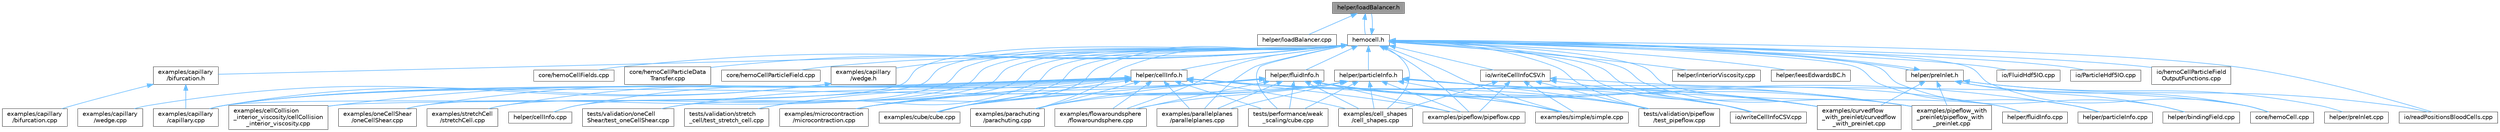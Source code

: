 digraph "helper/loadBalancer.h"
{
 // LATEX_PDF_SIZE
  bgcolor="transparent";
  edge [fontname=Helvetica,fontsize=10,labelfontname=Helvetica,labelfontsize=10];
  node [fontname=Helvetica,fontsize=10,shape=box,height=0.2,width=0.4];
  Node1 [id="Node000001",label="helper/loadBalancer.h",height=0.2,width=0.4,color="gray40", fillcolor="grey60", style="filled", fontcolor="black",tooltip=" "];
  Node1 -> Node2 [id="edge1_Node000001_Node000002",dir="back",color="steelblue1",style="solid",tooltip=" "];
  Node2 [id="Node000002",label="helper/loadBalancer.cpp",height=0.2,width=0.4,color="grey40", fillcolor="white", style="filled",URL="$loadBalancer_8cpp.html",tooltip=" "];
  Node1 -> Node3 [id="edge2_Node000001_Node000003",dir="back",color="steelblue1",style="solid",tooltip=" "];
  Node3 [id="Node000003",label="hemocell.h",height=0.2,width=0.4,color="grey40", fillcolor="white", style="filled",URL="$hemocell_8h.html",tooltip=" "];
  Node3 -> Node4 [id="edge3_Node000003_Node000004",dir="back",color="steelblue1",style="solid",tooltip=" "];
  Node4 [id="Node000004",label="core/hemoCell.cpp",height=0.2,width=0.4,color="grey40", fillcolor="white", style="filled",URL="$hemoCell_8cpp.html",tooltip=" "];
  Node3 -> Node5 [id="edge4_Node000003_Node000005",dir="back",color="steelblue1",style="solid",tooltip=" "];
  Node5 [id="Node000005",label="core/hemoCellFields.cpp",height=0.2,width=0.4,color="grey40", fillcolor="white", style="filled",URL="$hemoCellFields_8cpp.html",tooltip=" "];
  Node3 -> Node6 [id="edge5_Node000003_Node000006",dir="back",color="steelblue1",style="solid",tooltip=" "];
  Node6 [id="Node000006",label="core/hemoCellParticleData\lTransfer.cpp",height=0.2,width=0.4,color="grey40", fillcolor="white", style="filled",URL="$hemoCellParticleDataTransfer_8cpp.html",tooltip=" "];
  Node3 -> Node7 [id="edge6_Node000003_Node000007",dir="back",color="steelblue1",style="solid",tooltip=" "];
  Node7 [id="Node000007",label="core/hemoCellParticleField.cpp",height=0.2,width=0.4,color="grey40", fillcolor="white", style="filled",URL="$hemoCellParticleField_8cpp.html",tooltip=" "];
  Node3 -> Node8 [id="edge7_Node000003_Node000008",dir="back",color="steelblue1",style="solid",tooltip=" "];
  Node8 [id="Node000008",label="examples/capillary\l/bifurcation.h",height=0.2,width=0.4,color="grey40", fillcolor="white", style="filled",URL="$bifurcation_8h.html",tooltip=" "];
  Node8 -> Node9 [id="edge8_Node000008_Node000009",dir="back",color="steelblue1",style="solid",tooltip=" "];
  Node9 [id="Node000009",label="examples/capillary\l/bifurcation.cpp",height=0.2,width=0.4,color="grey40", fillcolor="white", style="filled",URL="$bifurcation_8cpp.html",tooltip=" "];
  Node8 -> Node10 [id="edge9_Node000008_Node000010",dir="back",color="steelblue1",style="solid",tooltip=" "];
  Node10 [id="Node000010",label="examples/capillary\l/capillary.cpp",height=0.2,width=0.4,color="grey40", fillcolor="white", style="filled",URL="$capillary_8cpp.html",tooltip=" "];
  Node3 -> Node10 [id="edge10_Node000003_Node000010",dir="back",color="steelblue1",style="solid",tooltip=" "];
  Node3 -> Node11 [id="edge11_Node000003_Node000011",dir="back",color="steelblue1",style="solid",tooltip=" "];
  Node11 [id="Node000011",label="examples/capillary\l/wedge.h",height=0.2,width=0.4,color="grey40", fillcolor="white", style="filled",URL="$wedge_8h.html",tooltip=" "];
  Node11 -> Node10 [id="edge12_Node000011_Node000010",dir="back",color="steelblue1",style="solid",tooltip=" "];
  Node11 -> Node12 [id="edge13_Node000011_Node000012",dir="back",color="steelblue1",style="solid",tooltip=" "];
  Node12 [id="Node000012",label="examples/capillary\l/wedge.cpp",height=0.2,width=0.4,color="grey40", fillcolor="white", style="filled",URL="$wedge_8cpp.html",tooltip=" "];
  Node3 -> Node13 [id="edge14_Node000003_Node000013",dir="back",color="steelblue1",style="solid",tooltip=" "];
  Node13 [id="Node000013",label="examples/cellCollision\l_interior_viscosity/cellCollision\l_interior_viscosity.cpp",height=0.2,width=0.4,color="grey40", fillcolor="white", style="filled",URL="$cellCollision__interior__viscosity_8cpp.html",tooltip=" "];
  Node3 -> Node14 [id="edge15_Node000003_Node000014",dir="back",color="steelblue1",style="solid",tooltip=" "];
  Node14 [id="Node000014",label="examples/cell_shapes\l/cell_shapes.cpp",height=0.2,width=0.4,color="grey40", fillcolor="white", style="filled",URL="$cell__shapes_8cpp.html",tooltip=" "];
  Node3 -> Node15 [id="edge16_Node000003_Node000015",dir="back",color="steelblue1",style="solid",tooltip=" "];
  Node15 [id="Node000015",label="examples/cube/cube.cpp",height=0.2,width=0.4,color="grey40", fillcolor="white", style="filled",URL="$examples_2cube_2cube_8cpp.html",tooltip=" "];
  Node3 -> Node16 [id="edge17_Node000003_Node000016",dir="back",color="steelblue1",style="solid",tooltip=" "];
  Node16 [id="Node000016",label="examples/curvedflow\l_with_preinlet/curvedflow\l_with_preinlet.cpp",height=0.2,width=0.4,color="grey40", fillcolor="white", style="filled",URL="$curvedflow__with__preinlet_8cpp.html",tooltip=" "];
  Node3 -> Node17 [id="edge18_Node000003_Node000017",dir="back",color="steelblue1",style="solid",tooltip=" "];
  Node17 [id="Node000017",label="examples/flowaroundsphere\l/flowaroundsphere.cpp",height=0.2,width=0.4,color="grey40", fillcolor="white", style="filled",URL="$flowaroundsphere_8cpp.html",tooltip=" "];
  Node3 -> Node18 [id="edge19_Node000003_Node000018",dir="back",color="steelblue1",style="solid",tooltip=" "];
  Node18 [id="Node000018",label="examples/microcontraction\l/microcontraction.cpp",height=0.2,width=0.4,color="grey40", fillcolor="white", style="filled",URL="$microcontraction_8cpp.html",tooltip=" "];
  Node3 -> Node19 [id="edge20_Node000003_Node000019",dir="back",color="steelblue1",style="solid",tooltip=" "];
  Node19 [id="Node000019",label="examples/oneCellShear\l/oneCellShear.cpp",height=0.2,width=0.4,color="grey40", fillcolor="white", style="filled",URL="$oneCellShear_8cpp.html",tooltip=" "];
  Node3 -> Node20 [id="edge21_Node000003_Node000020",dir="back",color="steelblue1",style="solid",tooltip=" "];
  Node20 [id="Node000020",label="examples/parachuting\l/parachuting.cpp",height=0.2,width=0.4,color="grey40", fillcolor="white", style="filled",URL="$parachuting_8cpp.html",tooltip=" "];
  Node3 -> Node21 [id="edge22_Node000003_Node000021",dir="back",color="steelblue1",style="solid",tooltip=" "];
  Node21 [id="Node000021",label="examples/parallelplanes\l/parallelplanes.cpp",height=0.2,width=0.4,color="grey40", fillcolor="white", style="filled",URL="$parallelplanes_8cpp.html",tooltip=" "];
  Node3 -> Node22 [id="edge23_Node000003_Node000022",dir="back",color="steelblue1",style="solid",tooltip=" "];
  Node22 [id="Node000022",label="examples/pipeflow/pipeflow.cpp",height=0.2,width=0.4,color="grey40", fillcolor="white", style="filled",URL="$pipeflow_8cpp.html",tooltip=" "];
  Node3 -> Node23 [id="edge24_Node000003_Node000023",dir="back",color="steelblue1",style="solid",tooltip=" "];
  Node23 [id="Node000023",label="examples/pipeflow_with\l_preinlet/pipeflow_with\l_preinlet.cpp",height=0.2,width=0.4,color="grey40", fillcolor="white", style="filled",URL="$pipeflow__with__preinlet_8cpp.html",tooltip=" "];
  Node3 -> Node24 [id="edge25_Node000003_Node000024",dir="back",color="steelblue1",style="solid",tooltip=" "];
  Node24 [id="Node000024",label="examples/simple/simple.cpp",height=0.2,width=0.4,color="grey40", fillcolor="white", style="filled",URL="$simple_8cpp.html",tooltip=" "];
  Node3 -> Node25 [id="edge26_Node000003_Node000025",dir="back",color="steelblue1",style="solid",tooltip=" "];
  Node25 [id="Node000025",label="examples/stretchCell\l/stretchCell.cpp",height=0.2,width=0.4,color="grey40", fillcolor="white", style="filled",URL="$stretchCell_8cpp.html",tooltip=" "];
  Node3 -> Node26 [id="edge27_Node000003_Node000026",dir="back",color="steelblue1",style="solid",tooltip=" "];
  Node26 [id="Node000026",label="helper/bindingField.cpp",height=0.2,width=0.4,color="grey40", fillcolor="white", style="filled",URL="$bindingField_8cpp.html",tooltip=" "];
  Node3 -> Node27 [id="edge28_Node000003_Node000027",dir="back",color="steelblue1",style="solid",tooltip=" "];
  Node27 [id="Node000027",label="helper/cellInfo.cpp",height=0.2,width=0.4,color="grey40", fillcolor="white", style="filled",URL="$cellInfo_8cpp.html",tooltip=" "];
  Node3 -> Node28 [id="edge29_Node000003_Node000028",dir="back",color="steelblue1",style="solid",tooltip=" "];
  Node28 [id="Node000028",label="helper/cellInfo.h",height=0.2,width=0.4,color="grey40", fillcolor="white", style="filled",URL="$cellInfo_8h.html",tooltip=" "];
  Node28 -> Node10 [id="edge30_Node000028_Node000010",dir="back",color="steelblue1",style="solid",tooltip=" "];
  Node28 -> Node13 [id="edge31_Node000028_Node000013",dir="back",color="steelblue1",style="solid",tooltip=" "];
  Node28 -> Node14 [id="edge32_Node000028_Node000014",dir="back",color="steelblue1",style="solid",tooltip=" "];
  Node28 -> Node15 [id="edge33_Node000028_Node000015",dir="back",color="steelblue1",style="solid",tooltip=" "];
  Node28 -> Node16 [id="edge34_Node000028_Node000016",dir="back",color="steelblue1",style="solid",tooltip=" "];
  Node28 -> Node17 [id="edge35_Node000028_Node000017",dir="back",color="steelblue1",style="solid",tooltip=" "];
  Node28 -> Node18 [id="edge36_Node000028_Node000018",dir="back",color="steelblue1",style="solid",tooltip=" "];
  Node28 -> Node19 [id="edge37_Node000028_Node000019",dir="back",color="steelblue1",style="solid",tooltip=" "];
  Node28 -> Node20 [id="edge38_Node000028_Node000020",dir="back",color="steelblue1",style="solid",tooltip=" "];
  Node28 -> Node21 [id="edge39_Node000028_Node000021",dir="back",color="steelblue1",style="solid",tooltip=" "];
  Node28 -> Node22 [id="edge40_Node000028_Node000022",dir="back",color="steelblue1",style="solid",tooltip=" "];
  Node28 -> Node23 [id="edge41_Node000028_Node000023",dir="back",color="steelblue1",style="solid",tooltip=" "];
  Node28 -> Node24 [id="edge42_Node000028_Node000024",dir="back",color="steelblue1",style="solid",tooltip=" "];
  Node28 -> Node25 [id="edge43_Node000028_Node000025",dir="back",color="steelblue1",style="solid",tooltip=" "];
  Node28 -> Node27 [id="edge44_Node000028_Node000027",dir="back",color="steelblue1",style="solid",tooltip=" "];
  Node28 -> Node29 [id="edge45_Node000028_Node000029",dir="back",color="steelblue1",style="solid",tooltip=" "];
  Node29 [id="Node000029",label="io/writeCellInfoCSV.cpp",height=0.2,width=0.4,color="grey40", fillcolor="white", style="filled",URL="$writeCellInfoCSV_8cpp.html",tooltip=" "];
  Node28 -> Node30 [id="edge46_Node000028_Node000030",dir="back",color="steelblue1",style="solid",tooltip=" "];
  Node30 [id="Node000030",label="tests/performance/weak\l_scaling/cube.cpp",height=0.2,width=0.4,color="grey40", fillcolor="white", style="filled",URL="$tests_2performance_2weak__scaling_2cube_8cpp.html",tooltip=" "];
  Node28 -> Node31 [id="edge47_Node000028_Node000031",dir="back",color="steelblue1",style="solid",tooltip=" "];
  Node31 [id="Node000031",label="tests/validation/oneCell\lShear/test_oneCellShear.cpp",height=0.2,width=0.4,color="grey40", fillcolor="white", style="filled",URL="$test__oneCellShear_8cpp.html",tooltip=" "];
  Node28 -> Node32 [id="edge48_Node000028_Node000032",dir="back",color="steelblue1",style="solid",tooltip=" "];
  Node32 [id="Node000032",label="tests/validation/pipeflow\l/test_pipeflow.cpp",height=0.2,width=0.4,color="grey40", fillcolor="white", style="filled",URL="$test__pipeflow_8cpp.html",tooltip=" "];
  Node28 -> Node33 [id="edge49_Node000028_Node000033",dir="back",color="steelblue1",style="solid",tooltip=" "];
  Node33 [id="Node000033",label="tests/validation/stretch\l_cell/test_stretch_cell.cpp",height=0.2,width=0.4,color="grey40", fillcolor="white", style="filled",URL="$test__stretch__cell_8cpp.html",tooltip=" "];
  Node3 -> Node34 [id="edge50_Node000003_Node000034",dir="back",color="steelblue1",style="solid",tooltip=" "];
  Node34 [id="Node000034",label="helper/fluidInfo.cpp",height=0.2,width=0.4,color="grey40", fillcolor="white", style="filled",URL="$fluidInfo_8cpp.html",tooltip=" "];
  Node3 -> Node35 [id="edge51_Node000003_Node000035",dir="back",color="steelblue1",style="solid",tooltip=" "];
  Node35 [id="Node000035",label="helper/fluidInfo.h",height=0.2,width=0.4,color="grey40", fillcolor="white", style="filled",URL="$fluidInfo_8h.html",tooltip=" "];
  Node35 -> Node10 [id="edge52_Node000035_Node000010",dir="back",color="steelblue1",style="solid",tooltip=" "];
  Node35 -> Node14 [id="edge53_Node000035_Node000014",dir="back",color="steelblue1",style="solid",tooltip=" "];
  Node35 -> Node15 [id="edge54_Node000035_Node000015",dir="back",color="steelblue1",style="solid",tooltip=" "];
  Node35 -> Node16 [id="edge55_Node000035_Node000016",dir="back",color="steelblue1",style="solid",tooltip=" "];
  Node35 -> Node17 [id="edge56_Node000035_Node000017",dir="back",color="steelblue1",style="solid",tooltip=" "];
  Node35 -> Node18 [id="edge57_Node000035_Node000018",dir="back",color="steelblue1",style="solid",tooltip=" "];
  Node35 -> Node20 [id="edge58_Node000035_Node000020",dir="back",color="steelblue1",style="solid",tooltip=" "];
  Node35 -> Node21 [id="edge59_Node000035_Node000021",dir="back",color="steelblue1",style="solid",tooltip=" "];
  Node35 -> Node22 [id="edge60_Node000035_Node000022",dir="back",color="steelblue1",style="solid",tooltip=" "];
  Node35 -> Node23 [id="edge61_Node000035_Node000023",dir="back",color="steelblue1",style="solid",tooltip=" "];
  Node35 -> Node24 [id="edge62_Node000035_Node000024",dir="back",color="steelblue1",style="solid",tooltip=" "];
  Node35 -> Node34 [id="edge63_Node000035_Node000034",dir="back",color="steelblue1",style="solid",tooltip=" "];
  Node35 -> Node30 [id="edge64_Node000035_Node000030",dir="back",color="steelblue1",style="solid",tooltip=" "];
  Node35 -> Node32 [id="edge65_Node000035_Node000032",dir="back",color="steelblue1",style="solid",tooltip=" "];
  Node3 -> Node36 [id="edge66_Node000003_Node000036",dir="back",color="steelblue1",style="solid",tooltip=" "];
  Node36 [id="Node000036",label="helper/interiorViscosity.cpp",height=0.2,width=0.4,color="grey40", fillcolor="white", style="filled",URL="$interiorViscosity_8cpp.html",tooltip=" "];
  Node3 -> Node37 [id="edge67_Node000003_Node000037",dir="back",color="steelblue1",style="solid",tooltip=" "];
  Node37 [id="Node000037",label="helper/leesEdwardsBC.h",height=0.2,width=0.4,color="grey40", fillcolor="white", style="filled",URL="$leesEdwardsBC_8h.html",tooltip=" "];
  Node3 -> Node1 [id="edge68_Node000003_Node000001",dir="back",color="steelblue1",style="solid",tooltip=" "];
  Node3 -> Node38 [id="edge69_Node000003_Node000038",dir="back",color="steelblue1",style="solid",tooltip=" "];
  Node38 [id="Node000038",label="helper/particleInfo.cpp",height=0.2,width=0.4,color="grey40", fillcolor="white", style="filled",URL="$particleInfo_8cpp.html",tooltip=" "];
  Node3 -> Node39 [id="edge70_Node000003_Node000039",dir="back",color="steelblue1",style="solid",tooltip=" "];
  Node39 [id="Node000039",label="helper/particleInfo.h",height=0.2,width=0.4,color="grey40", fillcolor="white", style="filled",URL="$particleInfo_8h.html",tooltip=" "];
  Node39 -> Node10 [id="edge71_Node000039_Node000010",dir="back",color="steelblue1",style="solid",tooltip=" "];
  Node39 -> Node14 [id="edge72_Node000039_Node000014",dir="back",color="steelblue1",style="solid",tooltip=" "];
  Node39 -> Node15 [id="edge73_Node000039_Node000015",dir="back",color="steelblue1",style="solid",tooltip=" "];
  Node39 -> Node16 [id="edge74_Node000039_Node000016",dir="back",color="steelblue1",style="solid",tooltip=" "];
  Node39 -> Node17 [id="edge75_Node000039_Node000017",dir="back",color="steelblue1",style="solid",tooltip=" "];
  Node39 -> Node18 [id="edge76_Node000039_Node000018",dir="back",color="steelblue1",style="solid",tooltip=" "];
  Node39 -> Node20 [id="edge77_Node000039_Node000020",dir="back",color="steelblue1",style="solid",tooltip=" "];
  Node39 -> Node21 [id="edge78_Node000039_Node000021",dir="back",color="steelblue1",style="solid",tooltip=" "];
  Node39 -> Node22 [id="edge79_Node000039_Node000022",dir="back",color="steelblue1",style="solid",tooltip=" "];
  Node39 -> Node23 [id="edge80_Node000039_Node000023",dir="back",color="steelblue1",style="solid",tooltip=" "];
  Node39 -> Node24 [id="edge81_Node000039_Node000024",dir="back",color="steelblue1",style="solid",tooltip=" "];
  Node39 -> Node38 [id="edge82_Node000039_Node000038",dir="back",color="steelblue1",style="solid",tooltip=" "];
  Node39 -> Node30 [id="edge83_Node000039_Node000030",dir="back",color="steelblue1",style="solid",tooltip=" "];
  Node39 -> Node32 [id="edge84_Node000039_Node000032",dir="back",color="steelblue1",style="solid",tooltip=" "];
  Node3 -> Node40 [id="edge85_Node000003_Node000040",dir="back",color="steelblue1",style="solid",tooltip=" "];
  Node40 [id="Node000040",label="helper/preInlet.h",height=0.2,width=0.4,color="grey40", fillcolor="white", style="filled",URL="$preInlet_8h.html",tooltip=" "];
  Node40 -> Node4 [id="edge86_Node000040_Node000004",dir="back",color="steelblue1",style="solid",tooltip=" "];
  Node40 -> Node16 [id="edge87_Node000040_Node000016",dir="back",color="steelblue1",style="solid",tooltip=" "];
  Node40 -> Node23 [id="edge88_Node000040_Node000023",dir="back",color="steelblue1",style="solid",tooltip=" "];
  Node40 -> Node26 [id="edge89_Node000040_Node000026",dir="back",color="steelblue1",style="solid",tooltip=" "];
  Node40 -> Node41 [id="edge90_Node000040_Node000041",dir="back",color="steelblue1",style="solid",tooltip=" "];
  Node41 [id="Node000041",label="helper/preInlet.cpp",height=0.2,width=0.4,color="grey40", fillcolor="white", style="filled",URL="$preInlet_8cpp.html",tooltip=" "];
  Node40 -> Node3 [id="edge91_Node000040_Node000003",dir="back",color="steelblue1",style="solid",tooltip=" "];
  Node40 -> Node42 [id="edge92_Node000040_Node000042",dir="back",color="steelblue1",style="solid",tooltip=" "];
  Node42 [id="Node000042",label="io/readPositionsBloodCells.cpp",height=0.2,width=0.4,color="grey40", fillcolor="white", style="filled",URL="$readPositionsBloodCells_8cpp.html",tooltip=" "];
  Node3 -> Node43 [id="edge93_Node000003_Node000043",dir="back",color="steelblue1",style="solid",tooltip=" "];
  Node43 [id="Node000043",label="io/FluidHdf5IO.cpp",height=0.2,width=0.4,color="grey40", fillcolor="white", style="filled",URL="$FluidHdf5IO_8cpp.html",tooltip=" "];
  Node3 -> Node44 [id="edge94_Node000003_Node000044",dir="back",color="steelblue1",style="solid",tooltip=" "];
  Node44 [id="Node000044",label="io/ParticleHdf5IO.cpp",height=0.2,width=0.4,color="grey40", fillcolor="white", style="filled",URL="$ParticleHdf5IO_8cpp.html",tooltip=" "];
  Node3 -> Node45 [id="edge95_Node000003_Node000045",dir="back",color="steelblue1",style="solid",tooltip=" "];
  Node45 [id="Node000045",label="io/hemoCellParticleField\lOutputFunctions.cpp",height=0.2,width=0.4,color="grey40", fillcolor="white", style="filled",URL="$hemoCellParticleFieldOutputFunctions_8cpp.html",tooltip=" "];
  Node3 -> Node42 [id="edge96_Node000003_Node000042",dir="back",color="steelblue1",style="solid",tooltip=" "];
  Node3 -> Node29 [id="edge97_Node000003_Node000029",dir="back",color="steelblue1",style="solid",tooltip=" "];
  Node3 -> Node46 [id="edge98_Node000003_Node000046",dir="back",color="steelblue1",style="solid",tooltip=" "];
  Node46 [id="Node000046",label="io/writeCellInfoCSV.h",height=0.2,width=0.4,color="grey40", fillcolor="white", style="filled",URL="$writeCellInfoCSV_8h.html",tooltip=" "];
  Node46 -> Node4 [id="edge99_Node000046_Node000004",dir="back",color="steelblue1",style="solid",tooltip=" "];
  Node46 -> Node14 [id="edge100_Node000046_Node000014",dir="back",color="steelblue1",style="solid",tooltip=" "];
  Node46 -> Node22 [id="edge101_Node000046_Node000022",dir="back",color="steelblue1",style="solid",tooltip=" "];
  Node46 -> Node24 [id="edge102_Node000046_Node000024",dir="back",color="steelblue1",style="solid",tooltip=" "];
  Node46 -> Node29 [id="edge103_Node000046_Node000029",dir="back",color="steelblue1",style="solid",tooltip=" "];
  Node46 -> Node32 [id="edge104_Node000046_Node000032",dir="back",color="steelblue1",style="solid",tooltip=" "];
  Node3 -> Node30 [id="edge105_Node000003_Node000030",dir="back",color="steelblue1",style="solid",tooltip=" "];
  Node3 -> Node31 [id="edge106_Node000003_Node000031",dir="back",color="steelblue1",style="solid",tooltip=" "];
  Node3 -> Node32 [id="edge107_Node000003_Node000032",dir="back",color="steelblue1",style="solid",tooltip=" "];
  Node3 -> Node33 [id="edge108_Node000003_Node000033",dir="back",color="steelblue1",style="solid",tooltip=" "];
}
